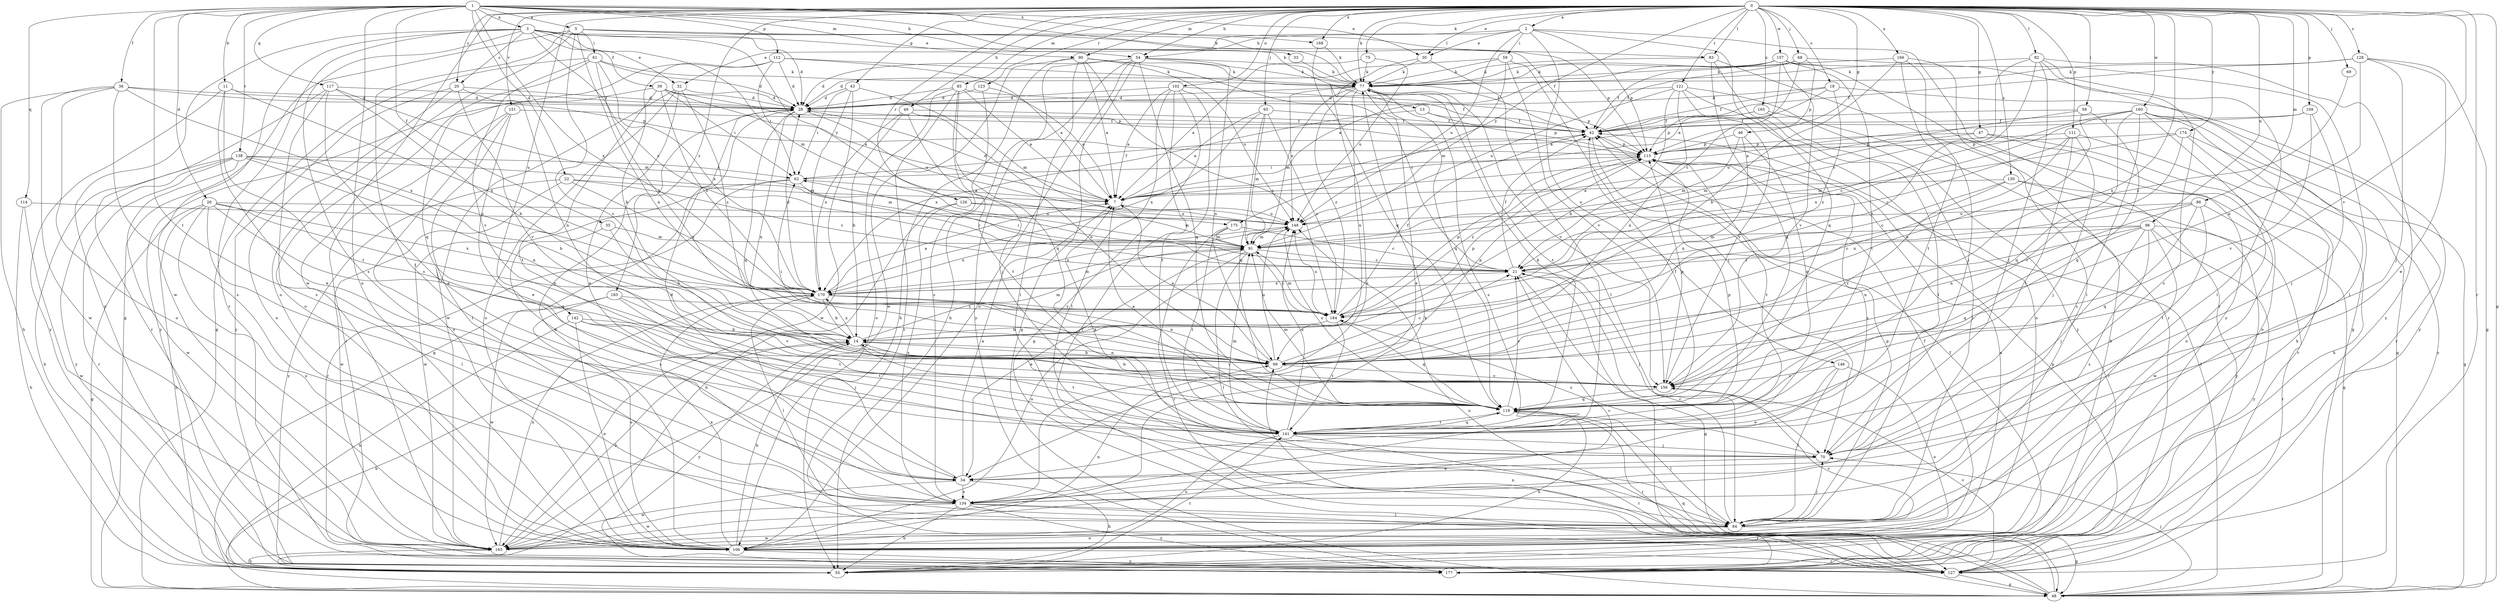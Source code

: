 strict digraph  {
0;
1;
2;
3;
5;
7;
11;
13;
14;
18;
20;
21;
22;
26;
28;
30;
32;
33;
34;
35;
36;
39;
42;
43;
46;
47;
48;
49;
54;
55;
58;
59;
61;
62;
65;
68;
69;
70;
75;
77;
82;
83;
84;
85;
86;
90;
91;
96;
99;
102;
106;
109;
111;
112;
113;
114;
117;
119;
121;
123;
126;
127;
128;
130;
134;
138;
141;
142;
146;
148;
151;
156;
157;
160;
163;
165;
166;
168;
170;
174;
175;
177;
183;
184;
0 -> 2  [label=a];
0 -> 18  [label=c];
0 -> 20  [label=c];
0 -> 30  [label=e];
0 -> 43  [label=g];
0 -> 46  [label=g];
0 -> 47  [label=g];
0 -> 48  [label=g];
0 -> 49  [label=h];
0 -> 54  [label=h];
0 -> 58  [label=i];
0 -> 65  [label=j];
0 -> 68  [label=j];
0 -> 69  [label=j];
0 -> 75  [label=k];
0 -> 77  [label=k];
0 -> 82  [label=l];
0 -> 83  [label=l];
0 -> 85  [label=m];
0 -> 86  [label=m];
0 -> 90  [label=m];
0 -> 96  [label=n];
0 -> 99  [label=n];
0 -> 102  [label=o];
0 -> 109  [label=p];
0 -> 111  [label=p];
0 -> 121  [label=r];
0 -> 123  [label=r];
0 -> 126  [label=r];
0 -> 127  [label=r];
0 -> 128  [label=s];
0 -> 130  [label=s];
0 -> 142  [label=u];
0 -> 151  [label=v];
0 -> 156  [label=v];
0 -> 157  [label=w];
0 -> 160  [label=w];
0 -> 163  [label=w];
0 -> 165  [label=x];
0 -> 166  [label=x];
0 -> 168  [label=x];
0 -> 174  [label=y];
0 -> 175  [label=y];
0 -> 183  [label=z];
1 -> 3  [label=a];
1 -> 5  [label=a];
1 -> 11  [label=b];
1 -> 13  [label=b];
1 -> 22  [label=d];
1 -> 26  [label=d];
1 -> 30  [label=e];
1 -> 35  [label=f];
1 -> 36  [label=f];
1 -> 54  [label=h];
1 -> 77  [label=k];
1 -> 90  [label=m];
1 -> 106  [label=o];
1 -> 112  [label=p];
1 -> 114  [label=q];
1 -> 117  [label=q];
1 -> 138  [label=t];
1 -> 141  [label=t];
1 -> 168  [label=x];
1 -> 170  [label=x];
2 -> 30  [label=e];
2 -> 32  [label=e];
2 -> 54  [label=h];
2 -> 59  [label=i];
2 -> 113  [label=p];
2 -> 119  [label=q];
2 -> 127  [label=r];
2 -> 146  [label=u];
2 -> 148  [label=u];
3 -> 20  [label=c];
3 -> 21  [label=c];
3 -> 28  [label=d];
3 -> 32  [label=e];
3 -> 33  [label=e];
3 -> 39  [label=f];
3 -> 91  [label=m];
3 -> 127  [label=r];
3 -> 134  [label=s];
3 -> 163  [label=w];
3 -> 175  [label=y];
3 -> 177  [label=y];
5 -> 42  [label=f];
5 -> 48  [label=g];
5 -> 61  [label=i];
5 -> 83  [label=l];
5 -> 99  [label=n];
5 -> 106  [label=o];
5 -> 113  [label=p];
5 -> 134  [label=s];
5 -> 156  [label=v];
7 -> 28  [label=d];
7 -> 148  [label=u];
11 -> 28  [label=d];
11 -> 34  [label=e];
11 -> 141  [label=t];
11 -> 170  [label=x];
11 -> 177  [label=y];
13 -> 42  [label=f];
13 -> 113  [label=p];
13 -> 170  [label=x];
14 -> 91  [label=m];
14 -> 99  [label=n];
14 -> 113  [label=p];
14 -> 141  [label=t];
14 -> 156  [label=v];
14 -> 170  [label=x];
14 -> 177  [label=y];
18 -> 7  [label=a];
18 -> 28  [label=d];
18 -> 42  [label=f];
18 -> 177  [label=y];
18 -> 184  [label=z];
20 -> 28  [label=d];
20 -> 99  [label=n];
20 -> 106  [label=o];
20 -> 156  [label=v];
20 -> 177  [label=y];
21 -> 42  [label=f];
21 -> 48  [label=g];
21 -> 62  [label=i];
21 -> 70  [label=j];
21 -> 170  [label=x];
22 -> 7  [label=a];
22 -> 21  [label=c];
22 -> 163  [label=w];
22 -> 170  [label=x];
22 -> 177  [label=y];
26 -> 48  [label=g];
26 -> 55  [label=h];
26 -> 84  [label=l];
26 -> 99  [label=n];
26 -> 106  [label=o];
26 -> 119  [label=q];
26 -> 148  [label=u];
26 -> 170  [label=x];
28 -> 42  [label=f];
28 -> 48  [label=g];
28 -> 99  [label=n];
28 -> 119  [label=q];
28 -> 148  [label=u];
30 -> 77  [label=k];
30 -> 84  [label=l];
30 -> 134  [label=s];
32 -> 28  [label=d];
32 -> 34  [label=e];
32 -> 106  [label=o];
32 -> 163  [label=w];
32 -> 184  [label=z];
33 -> 77  [label=k];
34 -> 7  [label=a];
34 -> 28  [label=d];
34 -> 55  [label=h];
34 -> 134  [label=s];
34 -> 163  [label=w];
35 -> 14  [label=b];
35 -> 91  [label=m];
35 -> 134  [label=s];
36 -> 28  [label=d];
36 -> 55  [label=h];
36 -> 106  [label=o];
36 -> 113  [label=p];
36 -> 134  [label=s];
36 -> 163  [label=w];
36 -> 170  [label=x];
39 -> 7  [label=a];
39 -> 28  [label=d];
39 -> 62  [label=i];
39 -> 113  [label=p];
39 -> 141  [label=t];
39 -> 170  [label=x];
39 -> 177  [label=y];
42 -> 113  [label=p];
42 -> 134  [label=s];
43 -> 28  [label=d];
43 -> 62  [label=i];
43 -> 91  [label=m];
43 -> 163  [label=w];
43 -> 170  [label=x];
46 -> 91  [label=m];
46 -> 99  [label=n];
46 -> 113  [label=p];
46 -> 119  [label=q];
47 -> 91  [label=m];
47 -> 106  [label=o];
47 -> 113  [label=p];
47 -> 127  [label=r];
48 -> 14  [label=b];
48 -> 42  [label=f];
48 -> 70  [label=j];
48 -> 99  [label=n];
48 -> 119  [label=q];
48 -> 148  [label=u];
49 -> 14  [label=b];
49 -> 42  [label=f];
49 -> 99  [label=n];
49 -> 141  [label=t];
49 -> 170  [label=x];
54 -> 28  [label=d];
54 -> 42  [label=f];
54 -> 48  [label=g];
54 -> 55  [label=h];
54 -> 77  [label=k];
54 -> 99  [label=n];
54 -> 106  [label=o];
54 -> 119  [label=q];
54 -> 177  [label=y];
55 -> 42  [label=f];
55 -> 141  [label=t];
58 -> 42  [label=f];
58 -> 99  [label=n];
58 -> 119  [label=q];
58 -> 148  [label=u];
59 -> 28  [label=d];
59 -> 70  [label=j];
59 -> 77  [label=k];
59 -> 91  [label=m];
59 -> 156  [label=v];
61 -> 28  [label=d];
61 -> 48  [label=g];
61 -> 77  [label=k];
61 -> 106  [label=o];
61 -> 156  [label=v];
61 -> 170  [label=x];
61 -> 184  [label=z];
62 -> 7  [label=a];
62 -> 21  [label=c];
62 -> 42  [label=f];
62 -> 127  [label=r];
62 -> 163  [label=w];
65 -> 7  [label=a];
65 -> 42  [label=f];
65 -> 91  [label=m];
65 -> 119  [label=q];
65 -> 170  [label=x];
65 -> 184  [label=z];
68 -> 7  [label=a];
68 -> 42  [label=f];
68 -> 77  [label=k];
68 -> 84  [label=l];
68 -> 113  [label=p];
69 -> 184  [label=z];
70 -> 7  [label=a];
70 -> 34  [label=e];
70 -> 184  [label=z];
75 -> 7  [label=a];
75 -> 77  [label=k];
75 -> 148  [label=u];
77 -> 28  [label=d];
77 -> 34  [label=e];
77 -> 91  [label=m];
77 -> 99  [label=n];
77 -> 119  [label=q];
77 -> 134  [label=s];
77 -> 141  [label=t];
77 -> 148  [label=u];
77 -> 156  [label=v];
77 -> 184  [label=z];
82 -> 21  [label=c];
82 -> 70  [label=j];
82 -> 77  [label=k];
82 -> 84  [label=l];
82 -> 99  [label=n];
82 -> 134  [label=s];
82 -> 177  [label=y];
83 -> 77  [label=k];
83 -> 84  [label=l];
83 -> 119  [label=q];
83 -> 127  [label=r];
84 -> 21  [label=c];
84 -> 48  [label=g];
84 -> 70  [label=j];
84 -> 106  [label=o];
84 -> 113  [label=p];
84 -> 163  [label=w];
85 -> 7  [label=a];
85 -> 28  [label=d];
85 -> 42  [label=f];
85 -> 106  [label=o];
85 -> 119  [label=q];
85 -> 127  [label=r];
85 -> 134  [label=s];
86 -> 99  [label=n];
86 -> 119  [label=q];
86 -> 141  [label=t];
86 -> 148  [label=u];
86 -> 163  [label=w];
86 -> 184  [label=z];
90 -> 7  [label=a];
90 -> 21  [label=c];
90 -> 55  [label=h];
90 -> 77  [label=k];
90 -> 84  [label=l];
90 -> 148  [label=u];
90 -> 163  [label=w];
90 -> 184  [label=z];
91 -> 21  [label=c];
91 -> 34  [label=e];
91 -> 84  [label=l];
91 -> 106  [label=o];
91 -> 184  [label=z];
96 -> 21  [label=c];
96 -> 70  [label=j];
96 -> 84  [label=l];
96 -> 91  [label=m];
96 -> 99  [label=n];
96 -> 119  [label=q];
96 -> 127  [label=r];
96 -> 134  [label=s];
96 -> 177  [label=y];
99 -> 7  [label=a];
99 -> 14  [label=b];
99 -> 21  [label=c];
99 -> 62  [label=i];
99 -> 113  [label=p];
99 -> 148  [label=u];
99 -> 156  [label=v];
102 -> 7  [label=a];
102 -> 28  [label=d];
102 -> 48  [label=g];
102 -> 84  [label=l];
102 -> 113  [label=p];
102 -> 127  [label=r];
102 -> 141  [label=t];
106 -> 14  [label=b];
106 -> 28  [label=d];
106 -> 42  [label=f];
106 -> 99  [label=n];
106 -> 127  [label=r];
106 -> 170  [label=x];
106 -> 177  [label=y];
109 -> 7  [label=a];
109 -> 42  [label=f];
109 -> 70  [label=j];
109 -> 156  [label=v];
111 -> 21  [label=c];
111 -> 55  [label=h];
111 -> 70  [label=j];
111 -> 99  [label=n];
111 -> 113  [label=p];
111 -> 141  [label=t];
112 -> 7  [label=a];
112 -> 14  [label=b];
112 -> 28  [label=d];
112 -> 62  [label=i];
112 -> 77  [label=k];
112 -> 119  [label=q];
113 -> 62  [label=i];
113 -> 106  [label=o];
113 -> 141  [label=t];
113 -> 184  [label=z];
114 -> 55  [label=h];
114 -> 148  [label=u];
114 -> 163  [label=w];
117 -> 14  [label=b];
117 -> 28  [label=d];
117 -> 34  [label=e];
117 -> 91  [label=m];
117 -> 127  [label=r];
117 -> 134  [label=s];
119 -> 7  [label=a];
119 -> 21  [label=c];
119 -> 42  [label=f];
119 -> 55  [label=h];
119 -> 84  [label=l];
119 -> 91  [label=m];
119 -> 127  [label=r];
119 -> 141  [label=t];
119 -> 148  [label=u];
121 -> 14  [label=b];
121 -> 28  [label=d];
121 -> 99  [label=n];
121 -> 106  [label=o];
121 -> 148  [label=u];
121 -> 156  [label=v];
121 -> 177  [label=y];
123 -> 7  [label=a];
123 -> 28  [label=d];
123 -> 70  [label=j];
126 -> 55  [label=h];
126 -> 91  [label=m];
126 -> 134  [label=s];
126 -> 148  [label=u];
127 -> 48  [label=g];
127 -> 113  [label=p];
127 -> 156  [label=v];
128 -> 34  [label=e];
128 -> 42  [label=f];
128 -> 48  [label=g];
128 -> 70  [label=j];
128 -> 77  [label=k];
128 -> 99  [label=n];
130 -> 7  [label=a];
130 -> 21  [label=c];
130 -> 48  [label=g];
130 -> 156  [label=v];
130 -> 177  [label=y];
134 -> 55  [label=h];
134 -> 84  [label=l];
134 -> 127  [label=r];
134 -> 163  [label=w];
134 -> 177  [label=y];
138 -> 14  [label=b];
138 -> 55  [label=h];
138 -> 62  [label=i];
138 -> 91  [label=m];
138 -> 99  [label=n];
138 -> 127  [label=r];
138 -> 163  [label=w];
138 -> 177  [label=y];
141 -> 70  [label=j];
141 -> 77  [label=k];
141 -> 91  [label=m];
141 -> 106  [label=o];
141 -> 113  [label=p];
141 -> 119  [label=q];
141 -> 127  [label=r];
141 -> 148  [label=u];
142 -> 14  [label=b];
142 -> 55  [label=h];
142 -> 70  [label=j];
142 -> 106  [label=o];
142 -> 141  [label=t];
146 -> 34  [label=e];
146 -> 84  [label=l];
146 -> 106  [label=o];
146 -> 156  [label=v];
148 -> 91  [label=m];
148 -> 170  [label=x];
151 -> 34  [label=e];
151 -> 42  [label=f];
151 -> 84  [label=l];
151 -> 106  [label=o];
151 -> 127  [label=r];
156 -> 14  [label=b];
156 -> 113  [label=p];
156 -> 119  [label=q];
157 -> 7  [label=a];
157 -> 21  [label=c];
157 -> 42  [label=f];
157 -> 48  [label=g];
157 -> 77  [label=k];
157 -> 141  [label=t];
157 -> 156  [label=v];
157 -> 177  [label=y];
160 -> 21  [label=c];
160 -> 42  [label=f];
160 -> 48  [label=g];
160 -> 55  [label=h];
160 -> 106  [label=o];
160 -> 119  [label=q];
160 -> 127  [label=r];
160 -> 134  [label=s];
160 -> 170  [label=x];
163 -> 14  [label=b];
163 -> 21  [label=c];
163 -> 55  [label=h];
163 -> 77  [label=k];
163 -> 156  [label=v];
163 -> 170  [label=x];
165 -> 42  [label=f];
165 -> 55  [label=h];
165 -> 84  [label=l];
165 -> 113  [label=p];
166 -> 14  [label=b];
166 -> 70  [label=j];
166 -> 77  [label=k];
166 -> 84  [label=l];
166 -> 141  [label=t];
168 -> 77  [label=k];
168 -> 119  [label=q];
170 -> 7  [label=a];
170 -> 14  [label=b];
170 -> 28  [label=d];
170 -> 84  [label=l];
170 -> 91  [label=m];
170 -> 99  [label=n];
170 -> 148  [label=u];
170 -> 184  [label=z];
174 -> 48  [label=g];
174 -> 91  [label=m];
174 -> 113  [label=p];
174 -> 156  [label=v];
174 -> 177  [label=y];
175 -> 21  [label=c];
175 -> 91  [label=m];
175 -> 127  [label=r];
175 -> 141  [label=t];
177 -> 21  [label=c];
183 -> 106  [label=o];
183 -> 141  [label=t];
183 -> 156  [label=v];
183 -> 163  [label=w];
183 -> 184  [label=z];
184 -> 14  [label=b];
184 -> 42  [label=f];
184 -> 91  [label=m];
184 -> 113  [label=p];
184 -> 119  [label=q];
184 -> 141  [label=t];
184 -> 148  [label=u];
}
